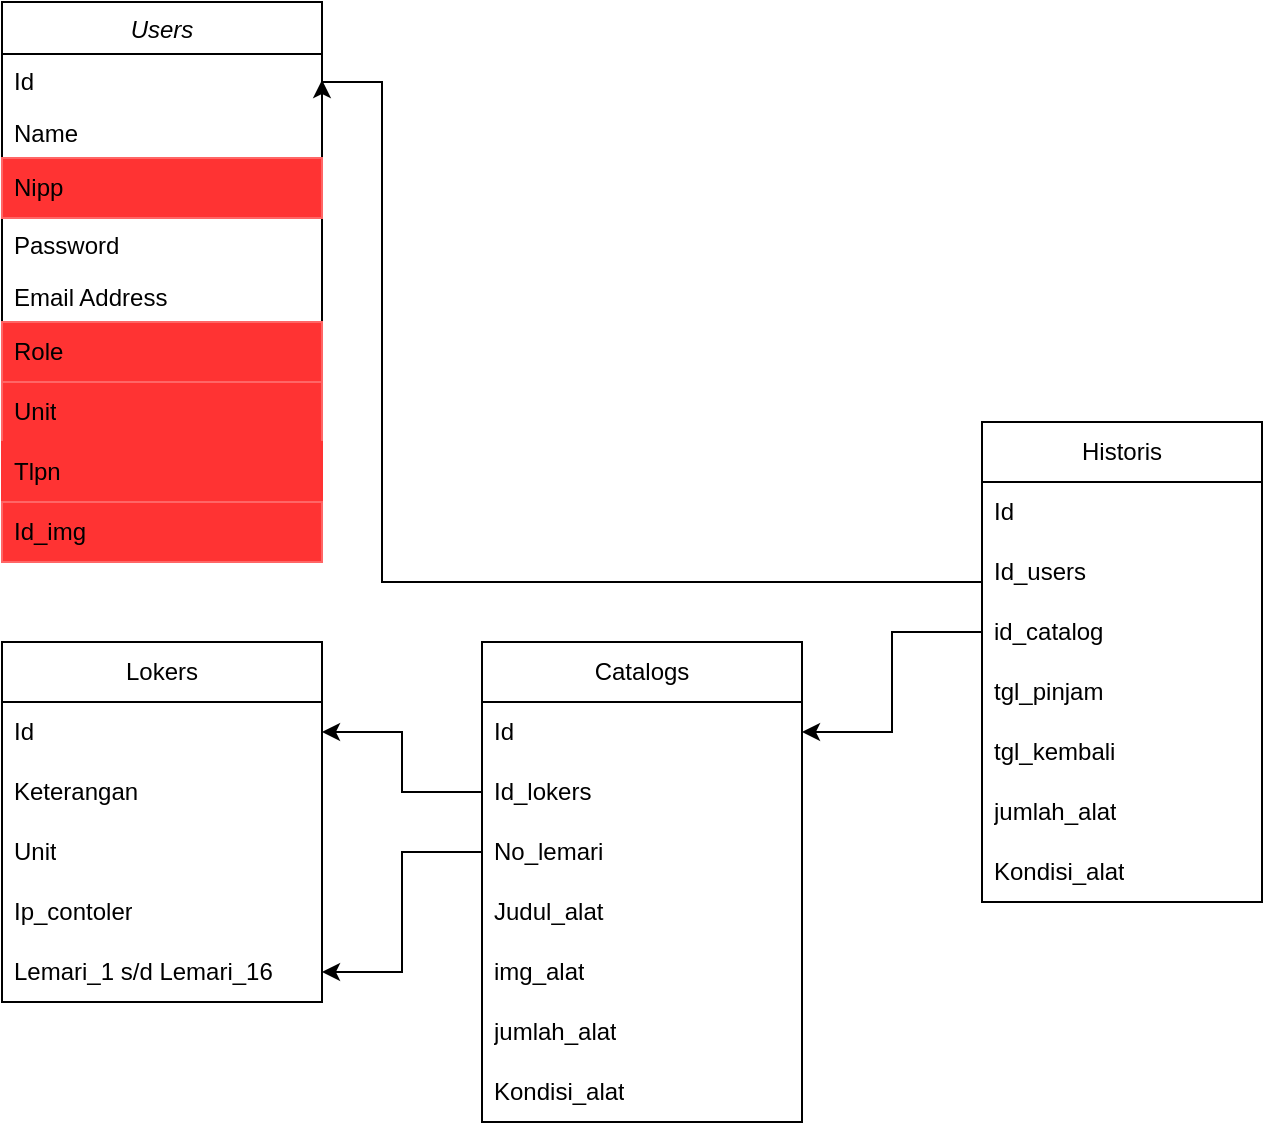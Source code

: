 <mxfile version="25.0.3">
  <diagram id="C5RBs43oDa-KdzZeNtuy" name="Database">
    <mxGraphModel dx="2109" dy="565" grid="1" gridSize="10" guides="1" tooltips="1" connect="1" arrows="1" fold="1" page="1" pageScale="1" pageWidth="827" pageHeight="1169" math="0" shadow="0">
      <root>
        <mxCell id="WIyWlLk6GJQsqaUBKTNV-0" />
        <mxCell id="WIyWlLk6GJQsqaUBKTNV-1" parent="WIyWlLk6GJQsqaUBKTNV-0" />
        <mxCell id="zkfFHV4jXpPFQw0GAbJ--0" value="Users" style="swimlane;fontStyle=2;align=center;verticalAlign=top;childLayout=stackLayout;horizontal=1;startSize=26;horizontalStack=0;resizeParent=1;resizeLast=0;collapsible=1;marginBottom=0;rounded=0;shadow=0;strokeWidth=1;" parent="WIyWlLk6GJQsqaUBKTNV-1" vertex="1">
          <mxGeometry x="-800" width="160" height="280" as="geometry">
            <mxRectangle x="230" y="140" width="160" height="26" as="alternateBounds" />
          </mxGeometry>
        </mxCell>
        <mxCell id="zkfFHV4jXpPFQw0GAbJ--1" value="Id" style="text;align=left;verticalAlign=top;spacingLeft=4;spacingRight=4;overflow=hidden;rotatable=0;points=[[0,0.5],[1,0.5]];portConstraint=eastwest;" parent="zkfFHV4jXpPFQw0GAbJ--0" vertex="1">
          <mxGeometry y="26" width="160" height="26" as="geometry" />
        </mxCell>
        <mxCell id="nBVBUIS5O6AIGIXGfrqF-5" value="Name" style="text;align=left;verticalAlign=top;spacingLeft=4;spacingRight=4;overflow=hidden;rotatable=0;points=[[0,0.5],[1,0.5]];portConstraint=eastwest;" parent="zkfFHV4jXpPFQw0GAbJ--0" vertex="1">
          <mxGeometry y="52" width="160" height="26" as="geometry" />
        </mxCell>
        <mxCell id="nBVBUIS5O6AIGIXGfrqF-6" value="Nipp" style="text;strokeColor=#FF6666;fillColor=#FF3333;align=left;verticalAlign=middle;spacingLeft=4;spacingRight=4;overflow=hidden;points=[[0,0.5],[1,0.5]];portConstraint=eastwest;rotatable=0;whiteSpace=wrap;html=1;" parent="zkfFHV4jXpPFQw0GAbJ--0" vertex="1">
          <mxGeometry y="78" width="160" height="30" as="geometry" />
        </mxCell>
        <mxCell id="nBVBUIS5O6AIGIXGfrqF-0" value="Password" style="text;align=left;verticalAlign=top;spacingLeft=4;spacingRight=4;overflow=hidden;rotatable=0;points=[[0,0.5],[1,0.5]];portConstraint=eastwest;" parent="zkfFHV4jXpPFQw0GAbJ--0" vertex="1">
          <mxGeometry y="108" width="160" height="26" as="geometry" />
        </mxCell>
        <mxCell id="zkfFHV4jXpPFQw0GAbJ--3" value="Email Address" style="text;align=left;verticalAlign=top;spacingLeft=4;spacingRight=4;overflow=hidden;rotatable=0;points=[[0,0.5],[1,0.5]];portConstraint=eastwest;rounded=0;shadow=0;html=0;" parent="zkfFHV4jXpPFQw0GAbJ--0" vertex="1">
          <mxGeometry y="134" width="160" height="26" as="geometry" />
        </mxCell>
        <mxCell id="nBVBUIS5O6AIGIXGfrqF-3" value="Role" style="text;strokeColor=#FF6666;fillColor=#FF3333;align=left;verticalAlign=middle;spacingLeft=4;spacingRight=4;overflow=hidden;points=[[0,0.5],[1,0.5]];portConstraint=eastwest;rotatable=0;whiteSpace=wrap;html=1;" parent="zkfFHV4jXpPFQw0GAbJ--0" vertex="1">
          <mxGeometry y="160" width="160" height="30" as="geometry" />
        </mxCell>
        <mxCell id="nBVBUIS5O6AIGIXGfrqF-8" value="Unit" style="text;strokeColor=#FF6666;fillColor=#FF3333;align=left;verticalAlign=middle;spacingLeft=4;spacingRight=4;overflow=hidden;points=[[0,0.5],[1,0.5]];portConstraint=eastwest;rotatable=0;whiteSpace=wrap;html=1;" parent="zkfFHV4jXpPFQw0GAbJ--0" vertex="1">
          <mxGeometry y="190" width="160" height="30" as="geometry" />
        </mxCell>
        <mxCell id="nBVBUIS5O6AIGIXGfrqF-15" value="Tlpn" style="text;strokeColor=#FF3333;fillColor=#FF3333;align=left;verticalAlign=middle;spacingLeft=4;spacingRight=4;overflow=hidden;points=[[0,0.5],[1,0.5]];portConstraint=eastwest;rotatable=0;whiteSpace=wrap;html=1;" parent="zkfFHV4jXpPFQw0GAbJ--0" vertex="1">
          <mxGeometry y="220" width="160" height="30" as="geometry" />
        </mxCell>
        <mxCell id="nBVBUIS5O6AIGIXGfrqF-4" value="Id_img" style="text;strokeColor=#FF6666;fillColor=#FF3333;align=left;verticalAlign=middle;spacingLeft=4;spacingRight=4;overflow=hidden;points=[[0,0.5],[1,0.5]];portConstraint=eastwest;rotatable=0;whiteSpace=wrap;html=1;" parent="zkfFHV4jXpPFQw0GAbJ--0" vertex="1">
          <mxGeometry y="250" width="160" height="30" as="geometry" />
        </mxCell>
        <mxCell id="nBVBUIS5O6AIGIXGfrqF-16" value="Lokers" style="swimlane;fontStyle=0;childLayout=stackLayout;horizontal=1;startSize=30;horizontalStack=0;resizeParent=1;resizeParentMax=0;resizeLast=0;collapsible=1;marginBottom=0;whiteSpace=wrap;html=1;" parent="WIyWlLk6GJQsqaUBKTNV-1" vertex="1">
          <mxGeometry x="-800" y="320" width="160" height="180" as="geometry" />
        </mxCell>
        <mxCell id="nBVBUIS5O6AIGIXGfrqF-17" value="Id" style="text;strokeColor=none;fillColor=none;align=left;verticalAlign=middle;spacingLeft=4;spacingRight=4;overflow=hidden;points=[[0,0.5],[1,0.5]];portConstraint=eastwest;rotatable=0;whiteSpace=wrap;html=1;" parent="nBVBUIS5O6AIGIXGfrqF-16" vertex="1">
          <mxGeometry y="30" width="160" height="30" as="geometry" />
        </mxCell>
        <mxCell id="nBVBUIS5O6AIGIXGfrqF-18" value="Keterangan" style="text;strokeColor=none;fillColor=none;align=left;verticalAlign=middle;spacingLeft=4;spacingRight=4;overflow=hidden;points=[[0,0.5],[1,0.5]];portConstraint=eastwest;rotatable=0;whiteSpace=wrap;html=1;" parent="nBVBUIS5O6AIGIXGfrqF-16" vertex="1">
          <mxGeometry y="60" width="160" height="30" as="geometry" />
        </mxCell>
        <mxCell id="nBVBUIS5O6AIGIXGfrqF-19" value="Unit" style="text;strokeColor=none;fillColor=none;align=left;verticalAlign=middle;spacingLeft=4;spacingRight=4;overflow=hidden;points=[[0,0.5],[1,0.5]];portConstraint=eastwest;rotatable=0;whiteSpace=wrap;html=1;" parent="nBVBUIS5O6AIGIXGfrqF-16" vertex="1">
          <mxGeometry y="90" width="160" height="30" as="geometry" />
        </mxCell>
        <mxCell id="nBVBUIS5O6AIGIXGfrqF-20" value="Ip_contoler" style="text;strokeColor=none;fillColor=none;align=left;verticalAlign=middle;spacingLeft=4;spacingRight=4;overflow=hidden;points=[[0,0.5],[1,0.5]];portConstraint=eastwest;rotatable=0;whiteSpace=wrap;html=1;" parent="nBVBUIS5O6AIGIXGfrqF-16" vertex="1">
          <mxGeometry y="120" width="160" height="30" as="geometry" />
        </mxCell>
        <mxCell id="nBVBUIS5O6AIGIXGfrqF-28" value="Lemari_1 s/d Lemari_16" style="text;strokeColor=none;fillColor=none;align=left;verticalAlign=middle;spacingLeft=4;spacingRight=4;overflow=hidden;points=[[0,0.5],[1,0.5]];portConstraint=eastwest;rotatable=0;whiteSpace=wrap;html=1;" parent="nBVBUIS5O6AIGIXGfrqF-16" vertex="1">
          <mxGeometry y="150" width="160" height="30" as="geometry" />
        </mxCell>
        <mxCell id="nBVBUIS5O6AIGIXGfrqF-38" value="Catalogs" style="swimlane;fontStyle=0;childLayout=stackLayout;horizontal=1;startSize=30;horizontalStack=0;resizeParent=1;resizeParentMax=0;resizeLast=0;collapsible=1;marginBottom=0;whiteSpace=wrap;html=1;" parent="WIyWlLk6GJQsqaUBKTNV-1" vertex="1">
          <mxGeometry x="-560" y="320" width="160" height="240" as="geometry" />
        </mxCell>
        <mxCell id="nBVBUIS5O6AIGIXGfrqF-39" value="Id" style="text;strokeColor=none;fillColor=none;align=left;verticalAlign=middle;spacingLeft=4;spacingRight=4;overflow=hidden;points=[[0,0.5],[1,0.5]];portConstraint=eastwest;rotatable=0;whiteSpace=wrap;html=1;" parent="nBVBUIS5O6AIGIXGfrqF-38" vertex="1">
          <mxGeometry y="30" width="160" height="30" as="geometry" />
        </mxCell>
        <mxCell id="nBVBUIS5O6AIGIXGfrqF-40" value="Id_lokers" style="text;strokeColor=none;fillColor=none;align=left;verticalAlign=middle;spacingLeft=4;spacingRight=4;overflow=hidden;points=[[0,0.5],[1,0.5]];portConstraint=eastwest;rotatable=0;whiteSpace=wrap;html=1;" parent="nBVBUIS5O6AIGIXGfrqF-38" vertex="1">
          <mxGeometry y="60" width="160" height="30" as="geometry" />
        </mxCell>
        <mxCell id="nBVBUIS5O6AIGIXGfrqF-41" value="No_lemari" style="text;strokeColor=none;fillColor=none;align=left;verticalAlign=middle;spacingLeft=4;spacingRight=4;overflow=hidden;points=[[0,0.5],[1,0.5]];portConstraint=eastwest;rotatable=0;whiteSpace=wrap;html=1;" parent="nBVBUIS5O6AIGIXGfrqF-38" vertex="1">
          <mxGeometry y="90" width="160" height="30" as="geometry" />
        </mxCell>
        <mxCell id="nBVBUIS5O6AIGIXGfrqF-42" value="Judul_alat" style="text;strokeColor=none;fillColor=none;align=left;verticalAlign=middle;spacingLeft=4;spacingRight=4;overflow=hidden;points=[[0,0.5],[1,0.5]];portConstraint=eastwest;rotatable=0;whiteSpace=wrap;html=1;" parent="nBVBUIS5O6AIGIXGfrqF-38" vertex="1">
          <mxGeometry y="120" width="160" height="30" as="geometry" />
        </mxCell>
        <mxCell id="nBVBUIS5O6AIGIXGfrqF-43" value="img_alat" style="text;strokeColor=none;fillColor=none;align=left;verticalAlign=middle;spacingLeft=4;spacingRight=4;overflow=hidden;points=[[0,0.5],[1,0.5]];portConstraint=eastwest;rotatable=0;whiteSpace=wrap;html=1;" parent="nBVBUIS5O6AIGIXGfrqF-38" vertex="1">
          <mxGeometry y="150" width="160" height="30" as="geometry" />
        </mxCell>
        <mxCell id="nBVBUIS5O6AIGIXGfrqF-44" value="jumlah_alat" style="text;strokeColor=none;fillColor=none;align=left;verticalAlign=middle;spacingLeft=4;spacingRight=4;overflow=hidden;points=[[0,0.5],[1,0.5]];portConstraint=eastwest;rotatable=0;whiteSpace=wrap;html=1;" parent="nBVBUIS5O6AIGIXGfrqF-38" vertex="1">
          <mxGeometry y="180" width="160" height="30" as="geometry" />
        </mxCell>
        <mxCell id="nBVBUIS5O6AIGIXGfrqF-54" value="Kondisi_alat" style="text;strokeColor=none;fillColor=none;align=left;verticalAlign=middle;spacingLeft=4;spacingRight=4;overflow=hidden;points=[[0,0.5],[1,0.5]];portConstraint=eastwest;rotatable=0;whiteSpace=wrap;html=1;" parent="nBVBUIS5O6AIGIXGfrqF-38" vertex="1">
          <mxGeometry y="210" width="160" height="30" as="geometry" />
        </mxCell>
        <mxCell id="nBVBUIS5O6AIGIXGfrqF-45" style="edgeStyle=orthogonalEdgeStyle;rounded=0;orthogonalLoop=1;jettySize=auto;html=1;exitX=0;exitY=0.5;exitDx=0;exitDy=0;entryX=1;entryY=0.5;entryDx=0;entryDy=0;" parent="WIyWlLk6GJQsqaUBKTNV-1" source="nBVBUIS5O6AIGIXGfrqF-40" target="nBVBUIS5O6AIGIXGfrqF-17" edge="1">
          <mxGeometry relative="1" as="geometry" />
        </mxCell>
        <mxCell id="nBVBUIS5O6AIGIXGfrqF-46" style="edgeStyle=orthogonalEdgeStyle;rounded=0;orthogonalLoop=1;jettySize=auto;html=1;exitX=0;exitY=0.5;exitDx=0;exitDy=0;entryX=1;entryY=0.5;entryDx=0;entryDy=0;" parent="WIyWlLk6GJQsqaUBKTNV-1" source="nBVBUIS5O6AIGIXGfrqF-41" target="nBVBUIS5O6AIGIXGfrqF-28" edge="1">
          <mxGeometry relative="1" as="geometry" />
        </mxCell>
        <mxCell id="nBVBUIS5O6AIGIXGfrqF-47" value="Historis" style="swimlane;fontStyle=0;childLayout=stackLayout;horizontal=1;startSize=30;horizontalStack=0;resizeParent=1;resizeParentMax=0;resizeLast=0;collapsible=1;marginBottom=0;whiteSpace=wrap;html=1;" parent="WIyWlLk6GJQsqaUBKTNV-1" vertex="1">
          <mxGeometry x="-310" y="210" width="140" height="240" as="geometry" />
        </mxCell>
        <mxCell id="nBVBUIS5O6AIGIXGfrqF-48" value="Id" style="text;strokeColor=none;fillColor=none;align=left;verticalAlign=middle;spacingLeft=4;spacingRight=4;overflow=hidden;points=[[0,0.5],[1,0.5]];portConstraint=eastwest;rotatable=0;whiteSpace=wrap;html=1;" parent="nBVBUIS5O6AIGIXGfrqF-47" vertex="1">
          <mxGeometry y="30" width="140" height="30" as="geometry" />
        </mxCell>
        <mxCell id="nBVBUIS5O6AIGIXGfrqF-49" value="Id_users" style="text;strokeColor=none;fillColor=none;align=left;verticalAlign=middle;spacingLeft=4;spacingRight=4;overflow=hidden;points=[[0,0.5],[1,0.5]];portConstraint=eastwest;rotatable=0;whiteSpace=wrap;html=1;" parent="nBVBUIS5O6AIGIXGfrqF-47" vertex="1">
          <mxGeometry y="60" width="140" height="30" as="geometry" />
        </mxCell>
        <mxCell id="nBVBUIS5O6AIGIXGfrqF-50" value="id_catalog" style="text;strokeColor=none;fillColor=none;align=left;verticalAlign=middle;spacingLeft=4;spacingRight=4;overflow=hidden;points=[[0,0.5],[1,0.5]];portConstraint=eastwest;rotatable=0;whiteSpace=wrap;html=1;" parent="nBVBUIS5O6AIGIXGfrqF-47" vertex="1">
          <mxGeometry y="90" width="140" height="30" as="geometry" />
        </mxCell>
        <mxCell id="nBVBUIS5O6AIGIXGfrqF-52" value="tgl_pinjam" style="text;strokeColor=none;fillColor=none;align=left;verticalAlign=middle;spacingLeft=4;spacingRight=4;overflow=hidden;points=[[0,0.5],[1,0.5]];portConstraint=eastwest;rotatable=0;whiteSpace=wrap;html=1;" parent="nBVBUIS5O6AIGIXGfrqF-47" vertex="1">
          <mxGeometry y="120" width="140" height="30" as="geometry" />
        </mxCell>
        <mxCell id="nBVBUIS5O6AIGIXGfrqF-53" value="tgl_kembali" style="text;strokeColor=none;fillColor=none;align=left;verticalAlign=middle;spacingLeft=4;spacingRight=4;overflow=hidden;points=[[0,0.5],[1,0.5]];portConstraint=eastwest;rotatable=0;whiteSpace=wrap;html=1;" parent="nBVBUIS5O6AIGIXGfrqF-47" vertex="1">
          <mxGeometry y="150" width="140" height="30" as="geometry" />
        </mxCell>
        <mxCell id="7GROES1r46TGX--dHAGZ-2" value="jumlah_alat" style="text;strokeColor=none;fillColor=none;align=left;verticalAlign=middle;spacingLeft=4;spacingRight=4;overflow=hidden;points=[[0,0.5],[1,0.5]];portConstraint=eastwest;rotatable=0;whiteSpace=wrap;html=1;" vertex="1" parent="nBVBUIS5O6AIGIXGfrqF-47">
          <mxGeometry y="180" width="140" height="30" as="geometry" />
        </mxCell>
        <mxCell id="nBVBUIS5O6AIGIXGfrqF-55" value="Kondisi_alat" style="text;strokeColor=none;fillColor=none;align=left;verticalAlign=middle;spacingLeft=4;spacingRight=4;overflow=hidden;points=[[0,0.5],[1,0.5]];portConstraint=eastwest;rotatable=0;whiteSpace=wrap;html=1;" parent="nBVBUIS5O6AIGIXGfrqF-47" vertex="1">
          <mxGeometry y="210" width="140" height="30" as="geometry" />
        </mxCell>
        <mxCell id="nBVBUIS5O6AIGIXGfrqF-56" style="edgeStyle=orthogonalEdgeStyle;rounded=0;orthogonalLoop=1;jettySize=auto;html=1;exitX=0;exitY=0.5;exitDx=0;exitDy=0;entryX=1;entryY=0.5;entryDx=0;entryDy=0;" parent="WIyWlLk6GJQsqaUBKTNV-1" source="nBVBUIS5O6AIGIXGfrqF-49" target="zkfFHV4jXpPFQw0GAbJ--1" edge="1">
          <mxGeometry relative="1" as="geometry">
            <Array as="points">
              <mxPoint x="-310" y="290" />
              <mxPoint x="-610" y="290" />
              <mxPoint x="-610" y="40" />
            </Array>
          </mxGeometry>
        </mxCell>
        <mxCell id="7GROES1r46TGX--dHAGZ-1" style="edgeStyle=orthogonalEdgeStyle;rounded=0;orthogonalLoop=1;jettySize=auto;html=1;exitX=0;exitY=0.5;exitDx=0;exitDy=0;entryX=1;entryY=0.5;entryDx=0;entryDy=0;" edge="1" parent="WIyWlLk6GJQsqaUBKTNV-1" source="nBVBUIS5O6AIGIXGfrqF-50" target="nBVBUIS5O6AIGIXGfrqF-39">
          <mxGeometry relative="1" as="geometry" />
        </mxCell>
      </root>
    </mxGraphModel>
  </diagram>
</mxfile>
